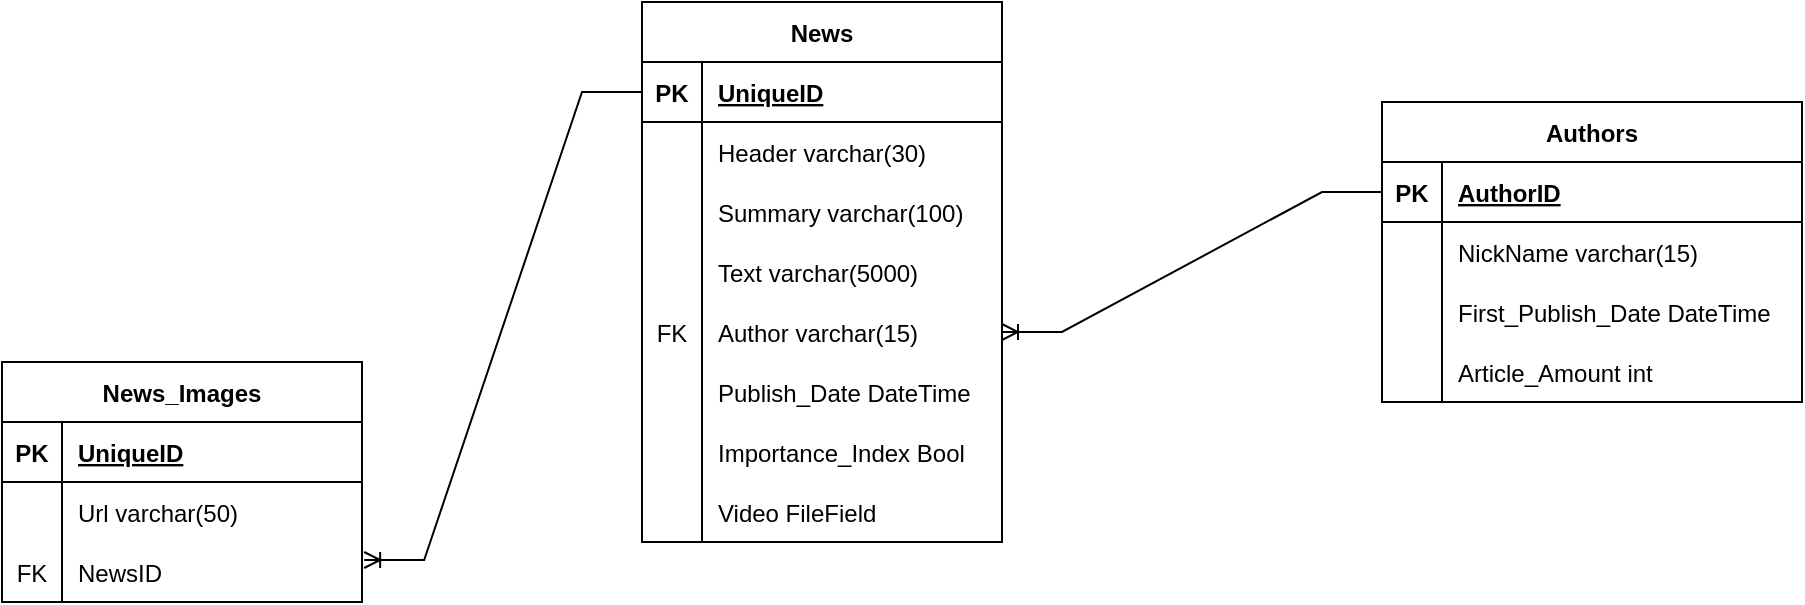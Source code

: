 <mxfile version="20.8.16" type="device"><diagram id="R2lEEEUBdFMjLlhIrx00" name="Page-1"><mxGraphModel dx="1948" dy="822" grid="1" gridSize="10" guides="1" tooltips="1" connect="1" arrows="1" fold="1" page="1" pageScale="1" pageWidth="850" pageHeight="1100" math="0" shadow="0" extFonts="Permanent Marker^https://fonts.googleapis.com/css?family=Permanent+Marker"><root><mxCell id="0"/><mxCell id="1" parent="0"/><mxCell id="G_SsCncFaM3QVqQhRde--1" value="News" style="shape=table;startSize=30;container=1;collapsible=1;childLayout=tableLayout;fixedRows=1;rowLines=0;fontStyle=1;align=center;resizeLast=1;" parent="1" vertex="1"><mxGeometry x="200" y="150" width="180" height="270" as="geometry"/></mxCell><mxCell id="G_SsCncFaM3QVqQhRde--2" value="" style="shape=tableRow;horizontal=0;startSize=0;swimlaneHead=0;swimlaneBody=0;fillColor=none;collapsible=0;dropTarget=0;points=[[0,0.5],[1,0.5]];portConstraint=eastwest;top=0;left=0;right=0;bottom=1;" parent="G_SsCncFaM3QVqQhRde--1" vertex="1"><mxGeometry y="30" width="180" height="30" as="geometry"/></mxCell><mxCell id="G_SsCncFaM3QVqQhRde--3" value="PK" style="shape=partialRectangle;connectable=0;fillColor=none;top=0;left=0;bottom=0;right=0;fontStyle=1;overflow=hidden;" parent="G_SsCncFaM3QVqQhRde--2" vertex="1"><mxGeometry width="30" height="30" as="geometry"><mxRectangle width="30" height="30" as="alternateBounds"/></mxGeometry></mxCell><mxCell id="G_SsCncFaM3QVqQhRde--4" value="UniqueID" style="shape=partialRectangle;connectable=0;fillColor=none;top=0;left=0;bottom=0;right=0;align=left;spacingLeft=6;fontStyle=5;overflow=hidden;" parent="G_SsCncFaM3QVqQhRde--2" vertex="1"><mxGeometry x="30" width="150" height="30" as="geometry"><mxRectangle width="150" height="30" as="alternateBounds"/></mxGeometry></mxCell><mxCell id="G_SsCncFaM3QVqQhRde--5" value="" style="shape=tableRow;horizontal=0;startSize=0;swimlaneHead=0;swimlaneBody=0;fillColor=none;collapsible=0;dropTarget=0;points=[[0,0.5],[1,0.5]];portConstraint=eastwest;top=0;left=0;right=0;bottom=0;" parent="G_SsCncFaM3QVqQhRde--1" vertex="1"><mxGeometry y="60" width="180" height="30" as="geometry"/></mxCell><mxCell id="G_SsCncFaM3QVqQhRde--6" value="" style="shape=partialRectangle;connectable=0;fillColor=none;top=0;left=0;bottom=0;right=0;editable=1;overflow=hidden;" parent="G_SsCncFaM3QVqQhRde--5" vertex="1"><mxGeometry width="30" height="30" as="geometry"><mxRectangle width="30" height="30" as="alternateBounds"/></mxGeometry></mxCell><mxCell id="G_SsCncFaM3QVqQhRde--7" value="Header varchar(30)" style="shape=partialRectangle;connectable=0;fillColor=none;top=0;left=0;bottom=0;right=0;align=left;spacingLeft=6;overflow=hidden;" parent="G_SsCncFaM3QVqQhRde--5" vertex="1"><mxGeometry x="30" width="150" height="30" as="geometry"><mxRectangle width="150" height="30" as="alternateBounds"/></mxGeometry></mxCell><mxCell id="G_SsCncFaM3QVqQhRde--8" value="" style="shape=tableRow;horizontal=0;startSize=0;swimlaneHead=0;swimlaneBody=0;fillColor=none;collapsible=0;dropTarget=0;points=[[0,0.5],[1,0.5]];portConstraint=eastwest;top=0;left=0;right=0;bottom=0;" parent="G_SsCncFaM3QVqQhRde--1" vertex="1"><mxGeometry y="90" width="180" height="30" as="geometry"/></mxCell><mxCell id="G_SsCncFaM3QVqQhRde--9" value="" style="shape=partialRectangle;connectable=0;fillColor=none;top=0;left=0;bottom=0;right=0;editable=1;overflow=hidden;" parent="G_SsCncFaM3QVqQhRde--8" vertex="1"><mxGeometry width="30" height="30" as="geometry"><mxRectangle width="30" height="30" as="alternateBounds"/></mxGeometry></mxCell><mxCell id="G_SsCncFaM3QVqQhRde--10" value="Summary varchar(100)" style="shape=partialRectangle;connectable=0;fillColor=none;top=0;left=0;bottom=0;right=0;align=left;spacingLeft=6;overflow=hidden;" parent="G_SsCncFaM3QVqQhRde--8" vertex="1"><mxGeometry x="30" width="150" height="30" as="geometry"><mxRectangle width="150" height="30" as="alternateBounds"/></mxGeometry></mxCell><mxCell id="G_SsCncFaM3QVqQhRde--11" value="" style="shape=tableRow;horizontal=0;startSize=0;swimlaneHead=0;swimlaneBody=0;fillColor=none;collapsible=0;dropTarget=0;points=[[0,0.5],[1,0.5]];portConstraint=eastwest;top=0;left=0;right=0;bottom=0;" parent="G_SsCncFaM3QVqQhRde--1" vertex="1"><mxGeometry y="120" width="180" height="30" as="geometry"/></mxCell><mxCell id="G_SsCncFaM3QVqQhRde--12" value="" style="shape=partialRectangle;connectable=0;fillColor=none;top=0;left=0;bottom=0;right=0;editable=1;overflow=hidden;" parent="G_SsCncFaM3QVqQhRde--11" vertex="1"><mxGeometry width="30" height="30" as="geometry"><mxRectangle width="30" height="30" as="alternateBounds"/></mxGeometry></mxCell><mxCell id="G_SsCncFaM3QVqQhRde--13" value="Text varchar(5000)" style="shape=partialRectangle;connectable=0;fillColor=none;top=0;left=0;bottom=0;right=0;align=left;spacingLeft=6;overflow=hidden;" parent="G_SsCncFaM3QVqQhRde--11" vertex="1"><mxGeometry x="30" width="150" height="30" as="geometry"><mxRectangle width="150" height="30" as="alternateBounds"/></mxGeometry></mxCell><mxCell id="G_SsCncFaM3QVqQhRde--47" value="" style="shape=tableRow;horizontal=0;startSize=0;swimlaneHead=0;swimlaneBody=0;fillColor=none;collapsible=0;dropTarget=0;points=[[0,0.5],[1,0.5]];portConstraint=eastwest;top=0;left=0;right=0;bottom=0;" parent="G_SsCncFaM3QVqQhRde--1" vertex="1"><mxGeometry y="150" width="180" height="30" as="geometry"/></mxCell><mxCell id="G_SsCncFaM3QVqQhRde--48" value="FK" style="shape=partialRectangle;connectable=0;fillColor=none;top=0;left=0;bottom=0;right=0;fontStyle=0;overflow=hidden;" parent="G_SsCncFaM3QVqQhRde--47" vertex="1"><mxGeometry width="30" height="30" as="geometry"><mxRectangle width="30" height="30" as="alternateBounds"/></mxGeometry></mxCell><mxCell id="G_SsCncFaM3QVqQhRde--49" value="Author varchar(15)" style="shape=partialRectangle;connectable=0;fillColor=none;top=0;left=0;bottom=0;right=0;align=left;spacingLeft=6;fontStyle=0;overflow=hidden;" parent="G_SsCncFaM3QVqQhRde--47" vertex="1"><mxGeometry x="30" width="150" height="30" as="geometry"><mxRectangle width="150" height="30" as="alternateBounds"/></mxGeometry></mxCell><mxCell id="G_SsCncFaM3QVqQhRde--17" value="" style="shape=tableRow;horizontal=0;startSize=0;swimlaneHead=0;swimlaneBody=0;fillColor=none;collapsible=0;dropTarget=0;points=[[0,0.5],[1,0.5]];portConstraint=eastwest;top=0;left=0;right=0;bottom=0;" parent="G_SsCncFaM3QVqQhRde--1" vertex="1"><mxGeometry y="180" width="180" height="30" as="geometry"/></mxCell><mxCell id="G_SsCncFaM3QVqQhRde--18" value="" style="shape=partialRectangle;connectable=0;fillColor=none;top=0;left=0;bottom=0;right=0;editable=1;overflow=hidden;" parent="G_SsCncFaM3QVqQhRde--17" vertex="1"><mxGeometry width="30" height="30" as="geometry"><mxRectangle width="30" height="30" as="alternateBounds"/></mxGeometry></mxCell><mxCell id="G_SsCncFaM3QVqQhRde--19" value="Publish_Date DateTime" style="shape=partialRectangle;connectable=0;fillColor=none;top=0;left=0;bottom=0;right=0;align=left;spacingLeft=6;overflow=hidden;" parent="G_SsCncFaM3QVqQhRde--17" vertex="1"><mxGeometry x="30" width="150" height="30" as="geometry"><mxRectangle width="150" height="30" as="alternateBounds"/></mxGeometry></mxCell><mxCell id="G_SsCncFaM3QVqQhRde--39" value="" style="shape=tableRow;horizontal=0;startSize=0;swimlaneHead=0;swimlaneBody=0;fillColor=none;collapsible=0;dropTarget=0;points=[[0,0.5],[1,0.5]];portConstraint=eastwest;top=0;left=0;right=0;bottom=0;" parent="G_SsCncFaM3QVqQhRde--1" vertex="1"><mxGeometry y="210" width="180" height="30" as="geometry"/></mxCell><mxCell id="G_SsCncFaM3QVqQhRde--40" value="" style="shape=partialRectangle;connectable=0;fillColor=none;top=0;left=0;bottom=0;right=0;editable=1;overflow=hidden;" parent="G_SsCncFaM3QVqQhRde--39" vertex="1"><mxGeometry width="30" height="30" as="geometry"><mxRectangle width="30" height="30" as="alternateBounds"/></mxGeometry></mxCell><mxCell id="G_SsCncFaM3QVqQhRde--41" value="Importance_Index Bool" style="shape=partialRectangle;connectable=0;fillColor=none;top=0;left=0;bottom=0;right=0;align=left;spacingLeft=6;overflow=hidden;" parent="G_SsCncFaM3QVqQhRde--39" vertex="1"><mxGeometry x="30" width="150" height="30" as="geometry"><mxRectangle width="150" height="30" as="alternateBounds"/></mxGeometry></mxCell><mxCell id="NuOwyafxA8fpwH0rVAIB-5" value="" style="shape=tableRow;horizontal=0;startSize=0;swimlaneHead=0;swimlaneBody=0;fillColor=none;collapsible=0;dropTarget=0;points=[[0,0.5],[1,0.5]];portConstraint=eastwest;top=0;left=0;right=0;bottom=0;" parent="G_SsCncFaM3QVqQhRde--1" vertex="1"><mxGeometry y="240" width="180" height="30" as="geometry"/></mxCell><mxCell id="NuOwyafxA8fpwH0rVAIB-6" value="" style="shape=partialRectangle;connectable=0;fillColor=none;top=0;left=0;bottom=0;right=0;editable=1;overflow=hidden;" parent="NuOwyafxA8fpwH0rVAIB-5" vertex="1"><mxGeometry width="30" height="30" as="geometry"><mxRectangle width="30" height="30" as="alternateBounds"/></mxGeometry></mxCell><mxCell id="NuOwyafxA8fpwH0rVAIB-7" value="Video FileField" style="shape=partialRectangle;connectable=0;fillColor=none;top=0;left=0;bottom=0;right=0;align=left;spacingLeft=6;overflow=hidden;" parent="NuOwyafxA8fpwH0rVAIB-5" vertex="1"><mxGeometry x="30" width="150" height="30" as="geometry"><mxRectangle width="150" height="30" as="alternateBounds"/></mxGeometry></mxCell><mxCell id="G_SsCncFaM3QVqQhRde--51" value="Authors" style="shape=table;startSize=30;container=1;collapsible=1;childLayout=tableLayout;fixedRows=1;rowLines=0;fontStyle=1;align=center;resizeLast=1;" parent="1" vertex="1"><mxGeometry x="570" y="200" width="210" height="150" as="geometry"/></mxCell><mxCell id="G_SsCncFaM3QVqQhRde--52" value="" style="shape=tableRow;horizontal=0;startSize=0;swimlaneHead=0;swimlaneBody=0;fillColor=none;collapsible=0;dropTarget=0;points=[[0,0.5],[1,0.5]];portConstraint=eastwest;top=0;left=0;right=0;bottom=1;" parent="G_SsCncFaM3QVqQhRde--51" vertex="1"><mxGeometry y="30" width="210" height="30" as="geometry"/></mxCell><mxCell id="G_SsCncFaM3QVqQhRde--53" value="PK" style="shape=partialRectangle;connectable=0;fillColor=none;top=0;left=0;bottom=0;right=0;fontStyle=1;overflow=hidden;" parent="G_SsCncFaM3QVqQhRde--52" vertex="1"><mxGeometry width="30" height="30" as="geometry"><mxRectangle width="30" height="30" as="alternateBounds"/></mxGeometry></mxCell><mxCell id="G_SsCncFaM3QVqQhRde--54" value="AuthorID" style="shape=partialRectangle;connectable=0;fillColor=none;top=0;left=0;bottom=0;right=0;align=left;spacingLeft=6;fontStyle=5;overflow=hidden;" parent="G_SsCncFaM3QVqQhRde--52" vertex="1"><mxGeometry x="30" width="180" height="30" as="geometry"><mxRectangle width="180" height="30" as="alternateBounds"/></mxGeometry></mxCell><mxCell id="G_SsCncFaM3QVqQhRde--55" value="" style="shape=tableRow;horizontal=0;startSize=0;swimlaneHead=0;swimlaneBody=0;fillColor=none;collapsible=0;dropTarget=0;points=[[0,0.5],[1,0.5]];portConstraint=eastwest;top=0;left=0;right=0;bottom=0;" parent="G_SsCncFaM3QVqQhRde--51" vertex="1"><mxGeometry y="60" width="210" height="30" as="geometry"/></mxCell><mxCell id="G_SsCncFaM3QVqQhRde--56" value="" style="shape=partialRectangle;connectable=0;fillColor=none;top=0;left=0;bottom=0;right=0;editable=1;overflow=hidden;" parent="G_SsCncFaM3QVqQhRde--55" vertex="1"><mxGeometry width="30" height="30" as="geometry"><mxRectangle width="30" height="30" as="alternateBounds"/></mxGeometry></mxCell><mxCell id="G_SsCncFaM3QVqQhRde--57" value="NickName varchar(15)" style="shape=partialRectangle;connectable=0;fillColor=none;top=0;left=0;bottom=0;right=0;align=left;spacingLeft=6;overflow=hidden;" parent="G_SsCncFaM3QVqQhRde--55" vertex="1"><mxGeometry x="30" width="180" height="30" as="geometry"><mxRectangle width="180" height="30" as="alternateBounds"/></mxGeometry></mxCell><mxCell id="G_SsCncFaM3QVqQhRde--58" value="" style="shape=tableRow;horizontal=0;startSize=0;swimlaneHead=0;swimlaneBody=0;fillColor=none;collapsible=0;dropTarget=0;points=[[0,0.5],[1,0.5]];portConstraint=eastwest;top=0;left=0;right=0;bottom=0;" parent="G_SsCncFaM3QVqQhRde--51" vertex="1"><mxGeometry y="90" width="210" height="30" as="geometry"/></mxCell><mxCell id="G_SsCncFaM3QVqQhRde--59" value="" style="shape=partialRectangle;connectable=0;fillColor=none;top=0;left=0;bottom=0;right=0;editable=1;overflow=hidden;" parent="G_SsCncFaM3QVqQhRde--58" vertex="1"><mxGeometry width="30" height="30" as="geometry"><mxRectangle width="30" height="30" as="alternateBounds"/></mxGeometry></mxCell><mxCell id="G_SsCncFaM3QVqQhRde--60" value="First_Publish_Date DateTime" style="shape=partialRectangle;connectable=0;fillColor=none;top=0;left=0;bottom=0;right=0;align=left;spacingLeft=6;overflow=hidden;" parent="G_SsCncFaM3QVqQhRde--58" vertex="1"><mxGeometry x="30" width="180" height="30" as="geometry"><mxRectangle width="180" height="30" as="alternateBounds"/></mxGeometry></mxCell><mxCell id="G_SsCncFaM3QVqQhRde--61" value="" style="shape=tableRow;horizontal=0;startSize=0;swimlaneHead=0;swimlaneBody=0;fillColor=none;collapsible=0;dropTarget=0;points=[[0,0.5],[1,0.5]];portConstraint=eastwest;top=0;left=0;right=0;bottom=0;" parent="G_SsCncFaM3QVqQhRde--51" vertex="1"><mxGeometry y="120" width="210" height="30" as="geometry"/></mxCell><mxCell id="G_SsCncFaM3QVqQhRde--62" value="" style="shape=partialRectangle;connectable=0;fillColor=none;top=0;left=0;bottom=0;right=0;editable=1;overflow=hidden;" parent="G_SsCncFaM3QVqQhRde--61" vertex="1"><mxGeometry width="30" height="30" as="geometry"><mxRectangle width="30" height="30" as="alternateBounds"/></mxGeometry></mxCell><mxCell id="G_SsCncFaM3QVqQhRde--63" value="Article_Amount int" style="shape=partialRectangle;connectable=0;fillColor=none;top=0;left=0;bottom=0;right=0;align=left;spacingLeft=6;overflow=hidden;" parent="G_SsCncFaM3QVqQhRde--61" vertex="1"><mxGeometry x="30" width="180" height="30" as="geometry"><mxRectangle width="180" height="30" as="alternateBounds"/></mxGeometry></mxCell><mxCell id="G_SsCncFaM3QVqQhRde--64" value="" style="edgeStyle=entityRelationEdgeStyle;fontSize=12;html=1;endArrow=ERoneToMany;rounded=0;entryX=1;entryY=0.5;entryDx=0;entryDy=0;exitX=0;exitY=0.5;exitDx=0;exitDy=0;" parent="1" source="G_SsCncFaM3QVqQhRde--52" target="G_SsCncFaM3QVqQhRde--47" edge="1"><mxGeometry width="100" height="100" relative="1" as="geometry"><mxPoint x="570" y="370" as="sourcePoint"/><mxPoint x="440" y="340" as="targetPoint"/></mxGeometry></mxCell><mxCell id="G_SsCncFaM3QVqQhRde--65" value="News_Images" style="shape=table;startSize=30;container=1;collapsible=1;childLayout=tableLayout;fixedRows=1;rowLines=0;fontStyle=1;align=center;resizeLast=1;" parent="1" vertex="1"><mxGeometry x="-120" y="330" width="180" height="120" as="geometry"><mxRectangle x="425" y="560" width="120" height="30" as="alternateBounds"/></mxGeometry></mxCell><mxCell id="G_SsCncFaM3QVqQhRde--66" value="" style="shape=tableRow;horizontal=0;startSize=0;swimlaneHead=0;swimlaneBody=0;fillColor=none;collapsible=0;dropTarget=0;points=[[0,0.5],[1,0.5]];portConstraint=eastwest;top=0;left=0;right=0;bottom=1;" parent="G_SsCncFaM3QVqQhRde--65" vertex="1"><mxGeometry y="30" width="180" height="30" as="geometry"/></mxCell><mxCell id="G_SsCncFaM3QVqQhRde--67" value="PK" style="shape=partialRectangle;connectable=0;fillColor=none;top=0;left=0;bottom=0;right=0;fontStyle=1;overflow=hidden;" parent="G_SsCncFaM3QVqQhRde--66" vertex="1"><mxGeometry width="30" height="30" as="geometry"><mxRectangle width="30" height="30" as="alternateBounds"/></mxGeometry></mxCell><mxCell id="G_SsCncFaM3QVqQhRde--68" value="UniqueID" style="shape=partialRectangle;connectable=0;fillColor=none;top=0;left=0;bottom=0;right=0;align=left;spacingLeft=6;fontStyle=5;overflow=hidden;" parent="G_SsCncFaM3QVqQhRde--66" vertex="1"><mxGeometry x="30" width="150" height="30" as="geometry"><mxRectangle width="150" height="30" as="alternateBounds"/></mxGeometry></mxCell><mxCell id="G_SsCncFaM3QVqQhRde--72" value="" style="shape=tableRow;horizontal=0;startSize=0;swimlaneHead=0;swimlaneBody=0;fillColor=none;collapsible=0;dropTarget=0;points=[[0,0.5],[1,0.5]];portConstraint=eastwest;top=0;left=0;right=0;bottom=0;" parent="G_SsCncFaM3QVqQhRde--65" vertex="1"><mxGeometry y="60" width="180" height="30" as="geometry"/></mxCell><mxCell id="G_SsCncFaM3QVqQhRde--73" value="" style="shape=partialRectangle;connectable=0;fillColor=none;top=0;left=0;bottom=0;right=0;editable=1;overflow=hidden;" parent="G_SsCncFaM3QVqQhRde--72" vertex="1"><mxGeometry width="30" height="30" as="geometry"><mxRectangle width="30" height="30" as="alternateBounds"/></mxGeometry></mxCell><mxCell id="G_SsCncFaM3QVqQhRde--74" value="Url varchar(50)" style="shape=partialRectangle;connectable=0;fillColor=none;top=0;left=0;bottom=0;right=0;align=left;spacingLeft=6;overflow=hidden;" parent="G_SsCncFaM3QVqQhRde--72" vertex="1"><mxGeometry x="30" width="150" height="30" as="geometry"><mxRectangle width="150" height="30" as="alternateBounds"/></mxGeometry></mxCell><mxCell id="G_SsCncFaM3QVqQhRde--94" value="" style="shape=tableRow;horizontal=0;startSize=0;swimlaneHead=0;swimlaneBody=0;fillColor=none;collapsible=0;dropTarget=0;points=[[0,0.5],[1,0.5]];portConstraint=eastwest;top=0;left=0;right=0;bottom=0;" parent="G_SsCncFaM3QVqQhRde--65" vertex="1"><mxGeometry y="90" width="180" height="30" as="geometry"/></mxCell><mxCell id="G_SsCncFaM3QVqQhRde--95" value="FK" style="shape=partialRectangle;connectable=0;fillColor=none;top=0;left=0;bottom=0;right=0;fontStyle=0;overflow=hidden;" parent="G_SsCncFaM3QVqQhRde--94" vertex="1"><mxGeometry width="30" height="30" as="geometry"><mxRectangle width="30" height="30" as="alternateBounds"/></mxGeometry></mxCell><mxCell id="G_SsCncFaM3QVqQhRde--96" value="NewsID" style="shape=partialRectangle;connectable=0;fillColor=none;top=0;left=0;bottom=0;right=0;align=left;spacingLeft=6;fontStyle=0;overflow=hidden;" parent="G_SsCncFaM3QVqQhRde--94" vertex="1"><mxGeometry x="30" width="150" height="30" as="geometry"><mxRectangle width="150" height="30" as="alternateBounds"/></mxGeometry></mxCell><mxCell id="G_SsCncFaM3QVqQhRde--97" value="" style="edgeStyle=entityRelationEdgeStyle;fontSize=12;html=1;endArrow=ERoneToMany;rounded=0;exitX=0;exitY=0.5;exitDx=0;exitDy=0;entryX=1.006;entryY=0.3;entryDx=0;entryDy=0;entryPerimeter=0;" parent="1" source="G_SsCncFaM3QVqQhRde--2" target="G_SsCncFaM3QVqQhRde--94" edge="1"><mxGeometry width="100" height="100" relative="1" as="geometry"><mxPoint x="390" y="570" as="sourcePoint"/><mxPoint x="490" y="470" as="targetPoint"/></mxGeometry></mxCell></root></mxGraphModel></diagram></mxfile>